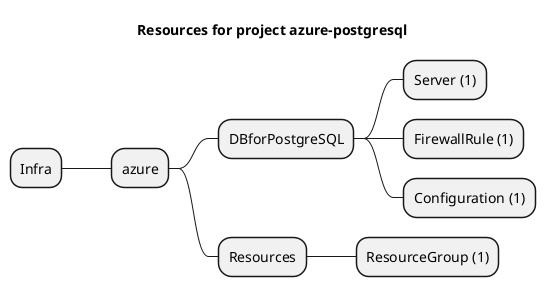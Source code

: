 @startmindmap
title Resources for project azure-postgresql
skinparam monochrome true
+ Infra
++ azure
+++ DBforPostgreSQL
++++ Server (1)
++++ FirewallRule (1)
++++ Configuration (1)
+++ Resources
++++ ResourceGroup (1)
@endmindmap